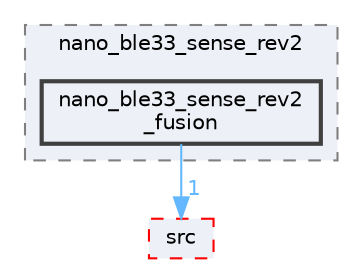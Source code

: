 digraph "Face_Access_inferencing/examples/nano_ble33_sense_rev2/nano_ble33_sense_rev2_fusion"
{
 // LATEX_PDF_SIZE
  bgcolor="transparent";
  edge [fontname=Helvetica,fontsize=10,labelfontname=Helvetica,labelfontsize=10];
  node [fontname=Helvetica,fontsize=10,shape=box,height=0.2,width=0.4];
  compound=true
  subgraph clusterdir_80f257d12213d080269ccc198f54ff0f {
    graph [ bgcolor="#edf0f7", pencolor="grey50", label="nano_ble33_sense_rev2", fontname=Helvetica,fontsize=10 style="filled,dashed", URL="dir_80f257d12213d080269ccc198f54ff0f.html",tooltip=""]
  dir_c8291de4199893b9da1d3e738fa842cf [label="nano_ble33_sense_rev2\l_fusion", fillcolor="#edf0f7", color="grey25", style="filled,bold", URL="dir_c8291de4199893b9da1d3e738fa842cf.html",tooltip=""];
  }
  dir_a10e16a828caf535b3ccf4484f92e610 [label="src", fillcolor="#edf0f7", color="red", style="filled,dashed", URL="dir_a10e16a828caf535b3ccf4484f92e610.html",tooltip=""];
  dir_c8291de4199893b9da1d3e738fa842cf->dir_a10e16a828caf535b3ccf4484f92e610 [headlabel="1", labeldistance=1.5 headhref="dir_000209_000302.html" href="dir_000209_000302.html" color="steelblue1" fontcolor="steelblue1"];
}
